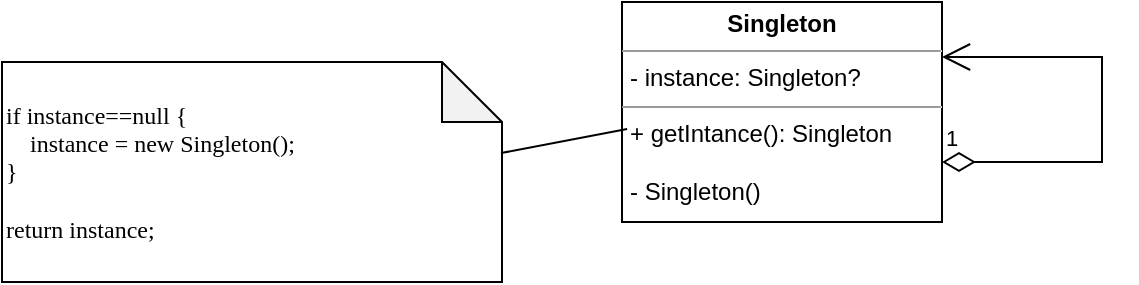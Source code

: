 <mxfile version="21.5.2" type="github">
  <diagram name="Page-1" id="nUyvdHh5cfKOgp0yRK-c">
    <mxGraphModel dx="783" dy="523" grid="1" gridSize="10" guides="1" tooltips="1" connect="1" arrows="1" fold="1" page="1" pageScale="1" pageWidth="850" pageHeight="1100" math="0" shadow="0">
      <root>
        <mxCell id="0" />
        <mxCell id="1" parent="0" />
        <mxCell id="P1zfHWuYSgUX7Jc0V1zc-1" value="&lt;p style=&quot;margin:0px;margin-top:4px;text-align:center;&quot;&gt;&lt;b&gt;Singleton&lt;/b&gt;&lt;/p&gt;&lt;hr size=&quot;1&quot;&gt;&lt;p style=&quot;margin:0px;margin-left:4px;&quot;&gt;- instance: Singleton?&lt;/p&gt;&lt;hr size=&quot;1&quot;&gt;&lt;p style=&quot;margin:0px;margin-left:4px;&quot;&gt;+ getIntance(): Singleton&lt;/p&gt;&lt;p style=&quot;margin:0px;margin-left:4px;&quot;&gt;&lt;br&gt;&lt;/p&gt;&lt;p style=&quot;margin:0px;margin-left:4px;&quot;&gt;- Singleton()&lt;/p&gt;" style="verticalAlign=top;align=left;overflow=fill;fontSize=12;fontFamily=Helvetica;html=1;whiteSpace=wrap;" vertex="1" parent="1">
          <mxGeometry x="330" y="230" width="160" height="110" as="geometry" />
        </mxCell>
        <mxCell id="P1zfHWuYSgUX7Jc0V1zc-7" value="1" style="endArrow=open;html=1;endSize=12;startArrow=diamondThin;startSize=14;startFill=0;edgeStyle=orthogonalEdgeStyle;align=left;verticalAlign=bottom;rounded=0;entryX=1;entryY=0.25;entryDx=0;entryDy=0;" edge="1" parent="1" target="P1zfHWuYSgUX7Jc0V1zc-1">
          <mxGeometry x="-1" y="3" relative="1" as="geometry">
            <mxPoint x="490" y="310" as="sourcePoint" />
            <mxPoint x="590" y="240" as="targetPoint" />
            <Array as="points">
              <mxPoint x="570" y="310" />
              <mxPoint x="570" y="258" />
            </Array>
          </mxGeometry>
        </mxCell>
        <mxCell id="P1zfHWuYSgUX7Jc0V1zc-8" value="&lt;div&gt;&lt;font face=&quot;Lucida Console&quot;&gt;if instance==null {&lt;/font&gt;&lt;/div&gt;&lt;div&gt;&lt;font face=&quot;Lucida Console&quot;&gt;&amp;nbsp; &amp;nbsp; instance = new Singleton();&lt;/font&gt;&lt;/div&gt;&lt;div&gt;&lt;font face=&quot;Lucida Console&quot;&gt;}&lt;/font&gt;&lt;/div&gt;&lt;div&gt;&lt;font face=&quot;Lucida Console&quot;&gt;&lt;br&gt;&lt;/font&gt;&lt;/div&gt;&lt;div&gt;&lt;font face=&quot;Lucida Console&quot;&gt;return instance;&lt;/font&gt;&lt;/div&gt;" style="shape=note;whiteSpace=wrap;html=1;backgroundOutline=1;darkOpacity=0.05;align=left;" vertex="1" parent="1">
          <mxGeometry x="20" y="260" width="250" height="110" as="geometry" />
        </mxCell>
        <mxCell id="P1zfHWuYSgUX7Jc0V1zc-10" value="" style="endArrow=none;html=1;rounded=0;exitX=0.998;exitY=0.414;exitDx=0;exitDy=0;exitPerimeter=0;entryX=0.016;entryY=0.577;entryDx=0;entryDy=0;entryPerimeter=0;" edge="1" parent="1" source="P1zfHWuYSgUX7Jc0V1zc-8" target="P1zfHWuYSgUX7Jc0V1zc-1">
          <mxGeometry width="50" height="50" relative="1" as="geometry">
            <mxPoint x="280" y="340" as="sourcePoint" />
            <mxPoint x="330" y="290" as="targetPoint" />
          </mxGeometry>
        </mxCell>
      </root>
    </mxGraphModel>
  </diagram>
</mxfile>
